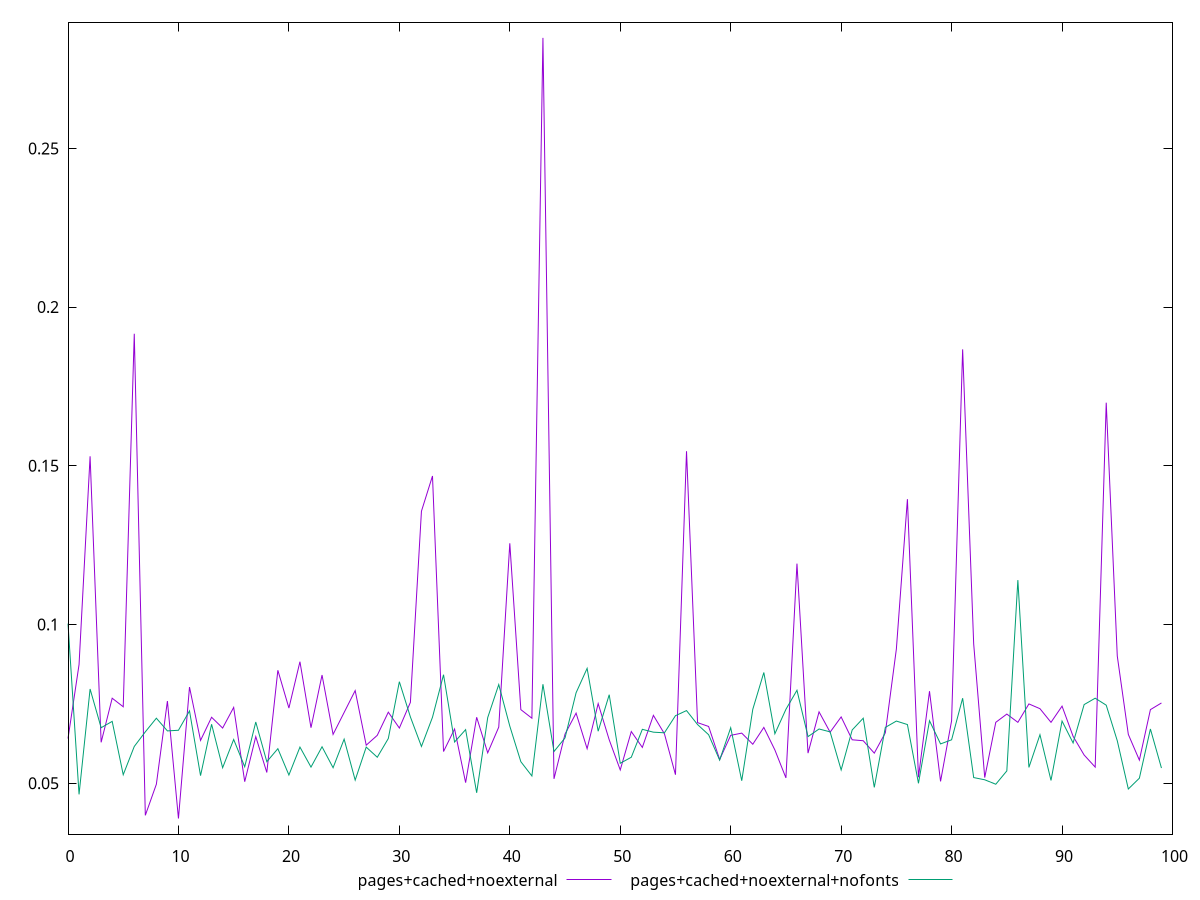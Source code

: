 reset
set terminal svg size 640, 500 enhanced background rgb 'white'
set output "reprap/network-rtt/comparison/line/5_vs_6.svg"

$pagesCachedNoexternal <<EOF
0 0.0641
1 0.08739999999999999
2 0.153
3 0.0629
4 0.0768
5 0.0741
6 0.1916
7 0.0399
8 0.049699999999999994
9 0.0759
10 0.038900000000000004
11 0.0803
12 0.0635
13 0.07079999999999999
14 0.0674
15 0.0739
16 0.050499999999999996
17 0.0647
18 0.0534
19 0.0856
20 0.0737
21 0.08829999999999999
22 0.0675
23 0.08409999999999998
24 0.0654
25 0.07229999999999999
26 0.0792
27 0.062
28 0.06509999999999999
29 0.07239999999999999
30 0.0674
31 0.0755
32 0.1357
33 0.14679999999999999
34 0.05999999999999999
35 0.0671
36 0.0502
37 0.07079999999999999
38 0.05959999999999999
39 0.0677
40 0.1256
41 0.0732
42 0.0705
43 0.28479999999999994
44 0.0514
45 0.0655
46 0.0721
47 0.060899999999999996
48 0.0751
49 0.0637
50 0.0542
51 0.0663
52 0.06130000000000001
53 0.07139999999999999
54 0.0656
55 0.0527
56 0.1546
57 0.0691
58 0.0679
59 0.057499999999999996
60 0.06509999999999999
61 0.0658
62 0.062299999999999994
63 0.06760000000000001
64 0.0605
65 0.0517
66 0.11919999999999997
67 0.0595
68 0.0725
69 0.0661
70 0.07089999999999999
71 0.0637
72 0.0634
73 0.0595
74 0.0659
75 0.09230000000000002
76 0.1395
77 0.0519
78 0.079
79 0.0506
80 0.06969999999999998
81 0.18669999999999998
82 0.09390000000000001
83 0.0518
84 0.0692
85 0.07179999999999999
86 0.0692
87 0.075
88 0.0735
89 0.0692
90 0.0743
91 0.0648
92 0.058899999999999994
93 0.0551
94 0.1699
95 0.0901
96 0.0654
97 0.05729999999999999
98 0.0732
99 0.07529999999999999
EOF

$pagesCachedNoexternalNofonts <<EOF
0 0.10029999999999999
1 0.0465
2 0.0797
3 0.0675
4 0.06949999999999999
5 0.0527
6 0.0616
7 0.0662
8 0.0705
9 0.0665
10 0.06670000000000001
11 0.0728
12 0.052399999999999995
13 0.06860000000000001
14 0.054900000000000004
15 0.0638
16 0.05520000000000001
17 0.06929999999999999
18 0.0568
19 0.060899999999999996
20 0.0526
21 0.061399999999999996
22 0.0551
23 0.06149999999999999
24 0.054900000000000004
25 0.0639
26 0.051000000000000004
27 0.061399999999999996
28 0.05819999999999999
29 0.0641
30 0.08199999999999999
31 0.07089999999999999
32 0.0616
33 0.07079999999999999
34 0.0842
35 0.063
36 0.0669
37 0.04699999999999999
38 0.0707
39 0.0811
40 0.068
41 0.056799999999999996
42 0.0523
43 0.0812
44 0.05999999999999999
45 0.0643
46 0.0785
47 0.0862
48 0.0664
49 0.0779
50 0.05629999999999999
51 0.05819999999999999
52 0.067
53 0.0661
54 0.0659
55 0.0713
56 0.07289999999999999
57 0.0685
58 0.0653
59 0.05729999999999999
60 0.0675
61 0.0508
62 0.07329999999999999
63 0.08489999999999999
64 0.0656
65 0.07329999999999999
66 0.07930000000000001
67 0.0647
68 0.0671
69 0.0662
70 0.0542
71 0.0668
72 0.0705
73 0.0487
74 0.06760000000000001
75 0.0696
76 0.0685
77 0.049999999999999996
78 0.06969999999999998
79 0.0624
80 0.0637
81 0.0768
82 0.0518
83 0.051100000000000007
84 0.049699999999999994
85 0.0539
86 0.11399999999999998
87 0.055
88 0.0653
89 0.050899999999999994
90 0.0696
91 0.06269999999999999
92 0.07479999999999999
93 0.0768
94 0.0746
95 0.0634
96 0.04819999999999999
97 0.0516
98 0.0671
99 0.0548
EOF

set key outside below
set yrange [0.033982000000000005:0.2897179999999999]

plot \
  $pagesCachedNoexternal title "pages+cached+noexternal" with line, \
  $pagesCachedNoexternalNofonts title "pages+cached+noexternal+nofonts" with line, \


reset